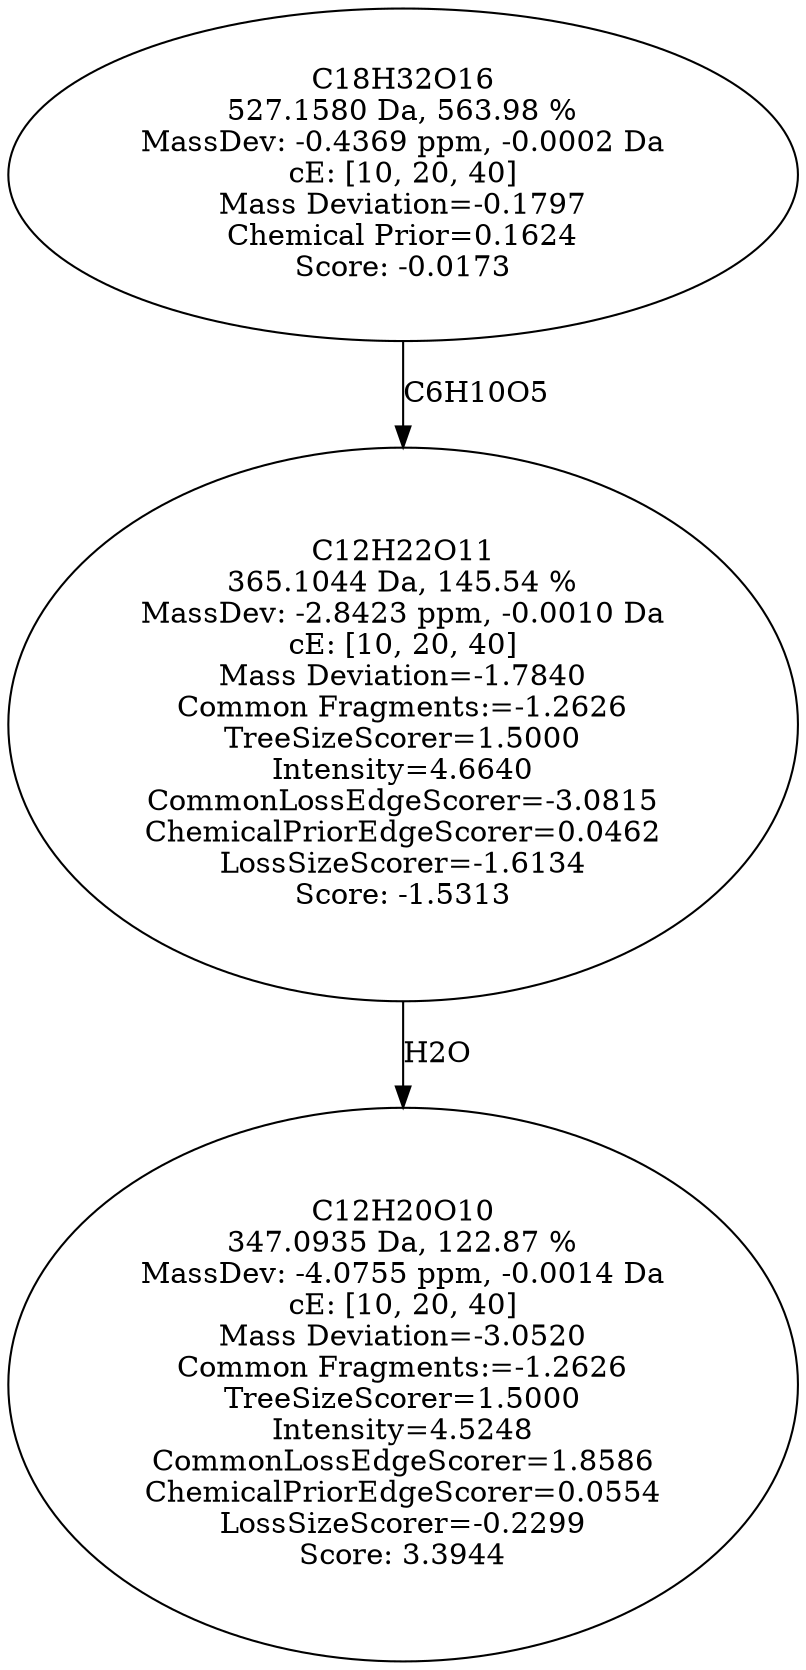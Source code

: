 strict digraph {
v1 [label="C12H20O10\n347.0935 Da, 122.87 %\nMassDev: -4.0755 ppm, -0.0014 Da\ncE: [10, 20, 40]\nMass Deviation=-3.0520\nCommon Fragments:=-1.2626\nTreeSizeScorer=1.5000\nIntensity=4.5248\nCommonLossEdgeScorer=1.8586\nChemicalPriorEdgeScorer=0.0554\nLossSizeScorer=-0.2299\nScore: 3.3944"];
v2 [label="C12H22O11\n365.1044 Da, 145.54 %\nMassDev: -2.8423 ppm, -0.0010 Da\ncE: [10, 20, 40]\nMass Deviation=-1.7840\nCommon Fragments:=-1.2626\nTreeSizeScorer=1.5000\nIntensity=4.6640\nCommonLossEdgeScorer=-3.0815\nChemicalPriorEdgeScorer=0.0462\nLossSizeScorer=-1.6134\nScore: -1.5313"];
v3 [label="C18H32O16\n527.1580 Da, 563.98 %\nMassDev: -0.4369 ppm, -0.0002 Da\ncE: [10, 20, 40]\nMass Deviation=-0.1797\nChemical Prior=0.1624\nScore: -0.0173"];
v2 -> v1 [label="H2O"];
v3 -> v2 [label="C6H10O5"];
}